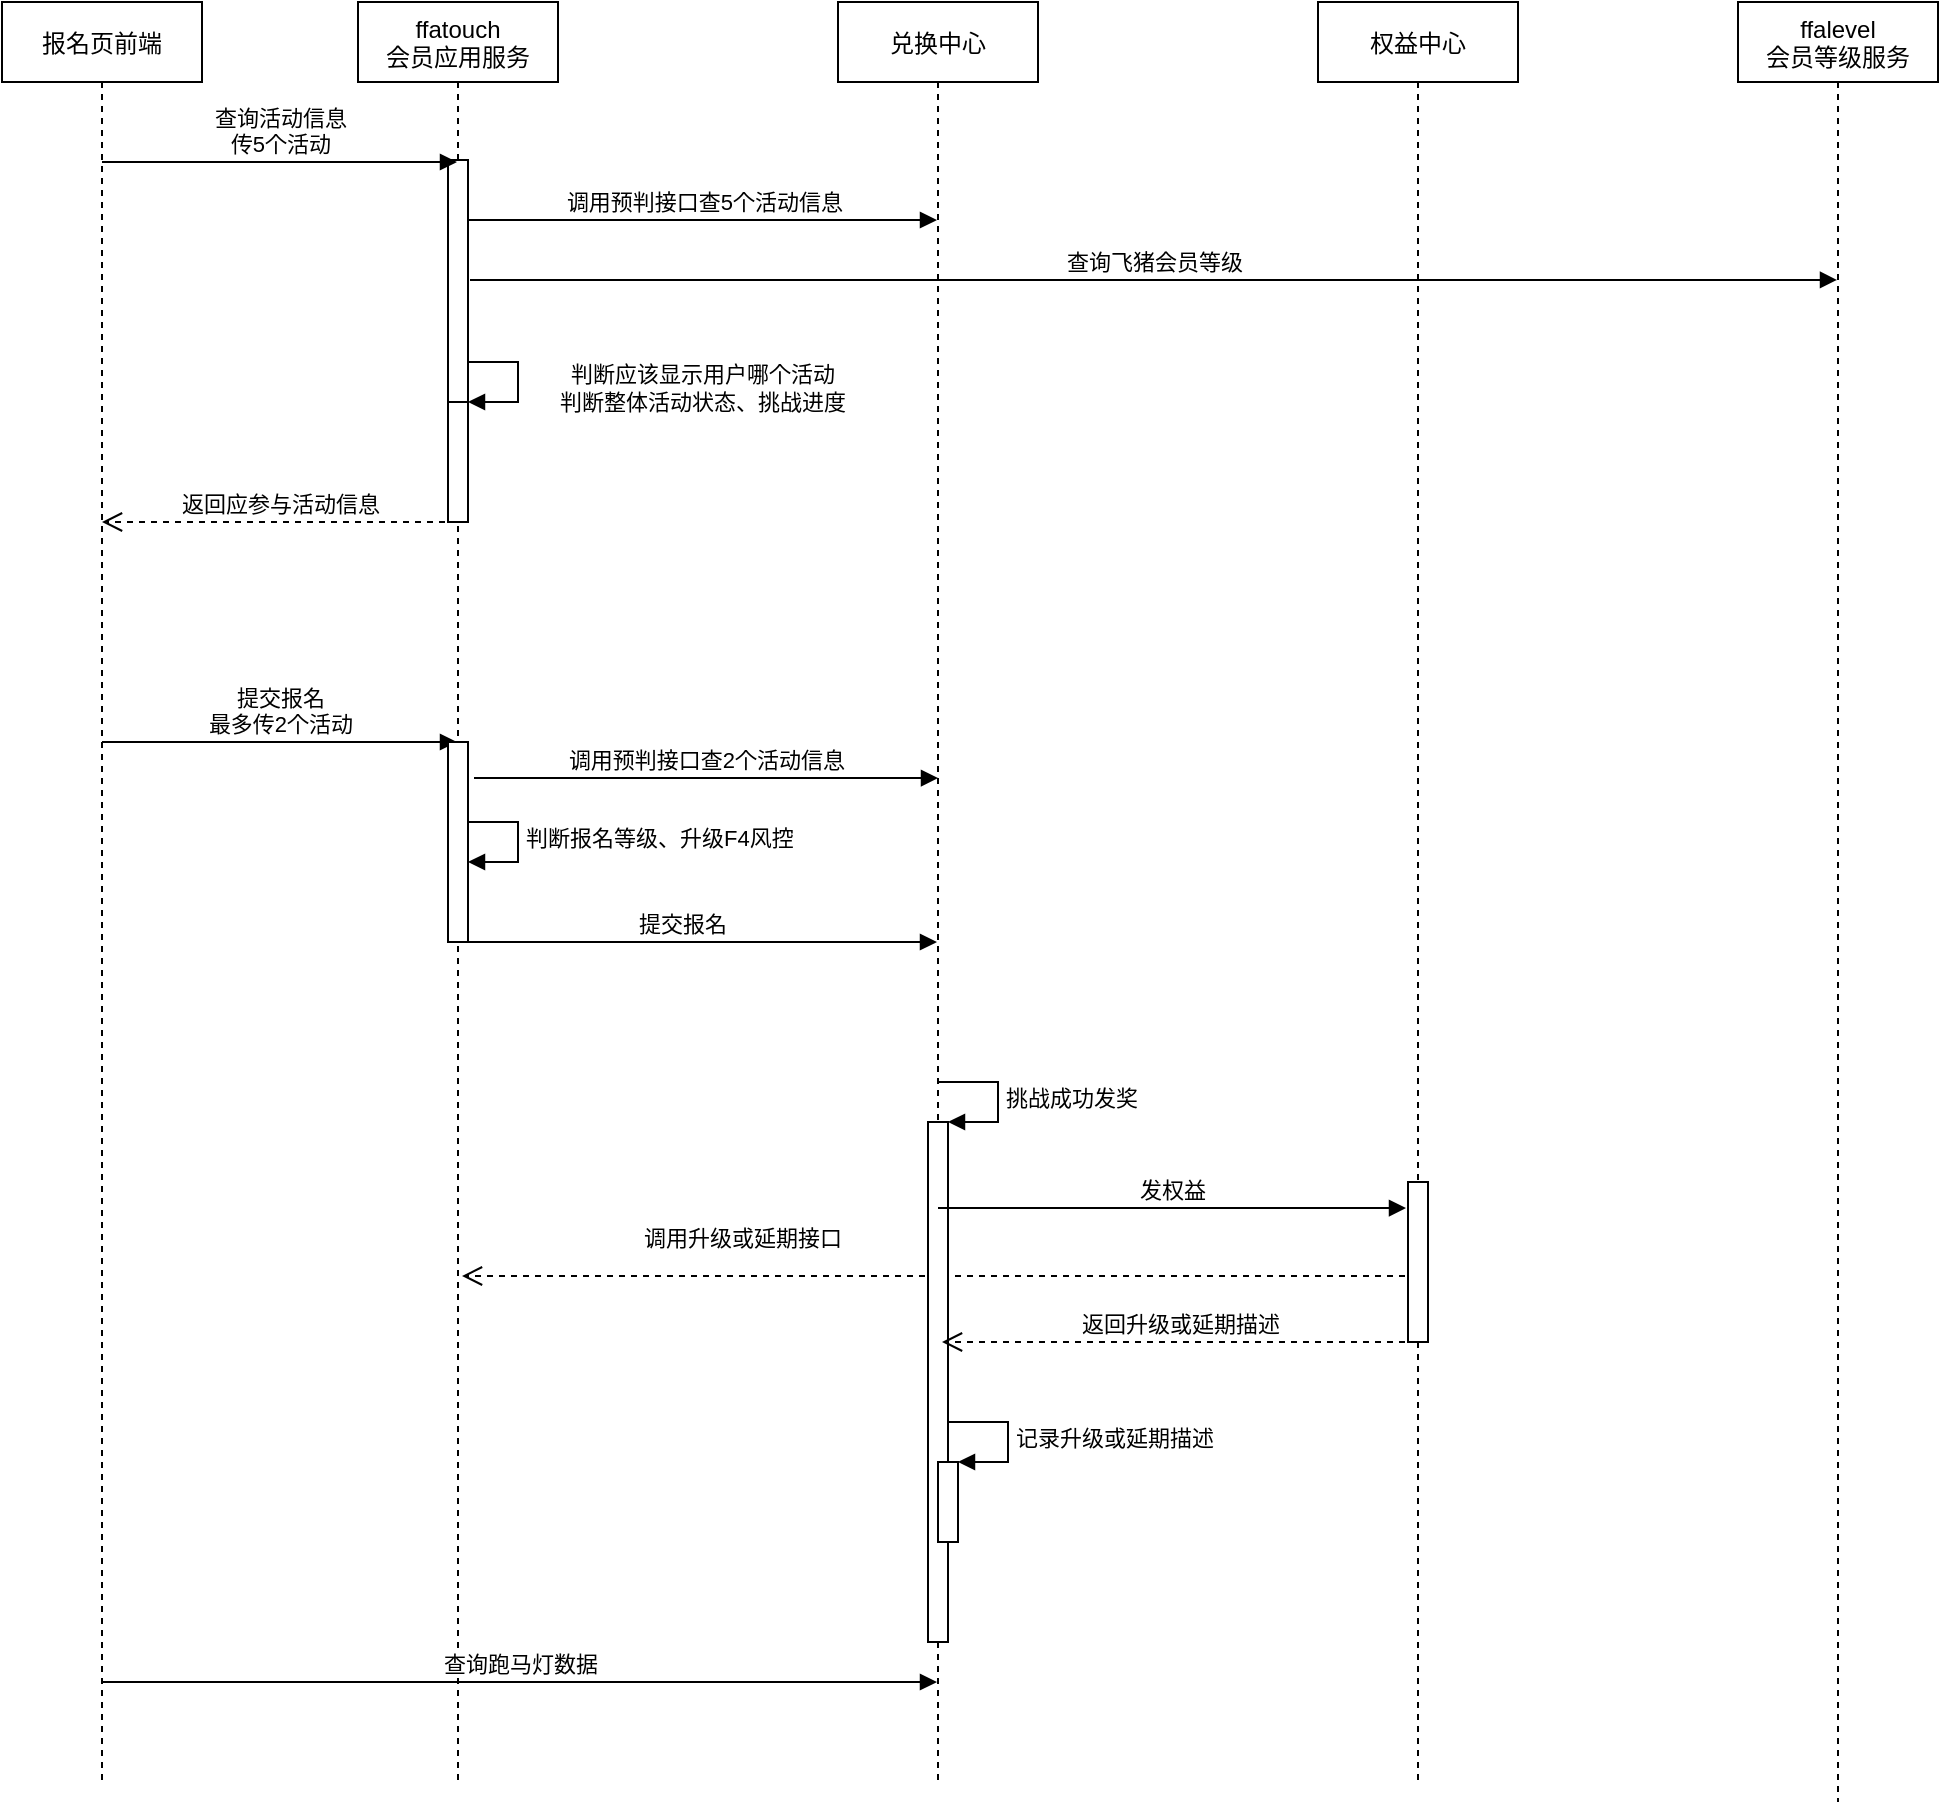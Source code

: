 <mxfile version="14.4.9" type="github">
  <diagram id="kgpKYQtTHZ0yAKxKKP6v" name="Page-1">
    <mxGraphModel dx="3156" dy="1131" grid="1" gridSize="10" guides="1" tooltips="1" connect="1" arrows="1" fold="1" page="1" pageScale="1" pageWidth="850" pageHeight="1100" math="0" shadow="0">
      <root>
        <mxCell id="0" />
        <mxCell id="1" parent="0" />
        <mxCell id="3nuBFxr9cyL0pnOWT2aG-1" value="ffatouch&#xa;会员应用服务" style="shape=umlLifeline;perimeter=lifelinePerimeter;container=1;collapsible=0;recursiveResize=0;rounded=0;shadow=0;strokeWidth=1;" parent="1" vertex="1">
          <mxGeometry x="-632" y="40" width="100" height="890" as="geometry" />
        </mxCell>
        <mxCell id="0TNvhYBdLt-94F6KALMj-4" value="" style="html=1;points=[];perimeter=orthogonalPerimeter;" vertex="1" parent="3nuBFxr9cyL0pnOWT2aG-1">
          <mxGeometry x="45" y="79" width="10" height="180" as="geometry" />
        </mxCell>
        <mxCell id="0TNvhYBdLt-94F6KALMj-6" value="" style="html=1;points=[];perimeter=orthogonalPerimeter;" vertex="1" parent="3nuBFxr9cyL0pnOWT2aG-1">
          <mxGeometry x="45" y="200" width="10" height="60" as="geometry" />
        </mxCell>
        <mxCell id="0TNvhYBdLt-94F6KALMj-7" value="" style="edgeStyle=orthogonalEdgeStyle;html=1;align=left;spacingLeft=2;endArrow=block;rounded=0;entryX=1;entryY=0;" edge="1" target="0TNvhYBdLt-94F6KALMj-6" parent="3nuBFxr9cyL0pnOWT2aG-1">
          <mxGeometry relative="1" as="geometry">
            <mxPoint x="55" y="180" as="sourcePoint" />
            <Array as="points">
              <mxPoint x="80" y="180" />
            </Array>
          </mxGeometry>
        </mxCell>
        <mxCell id="0TNvhYBdLt-94F6KALMj-10" value="判断应该显示用户哪个活动&lt;br&gt;判断整体活动状态、挑战进度" style="edgeLabel;html=1;align=center;verticalAlign=middle;resizable=0;points=[];" vertex="1" connectable="0" parent="0TNvhYBdLt-94F6KALMj-7">
          <mxGeometry x="0.173" y="-1" relative="1" as="geometry">
            <mxPoint x="93" y="-3" as="offset" />
          </mxGeometry>
        </mxCell>
        <mxCell id="0TNvhYBdLt-94F6KALMj-19" value="" style="html=1;points=[];perimeter=orthogonalPerimeter;" vertex="1" parent="3nuBFxr9cyL0pnOWT2aG-1">
          <mxGeometry x="45" y="430" width="10" height="40" as="geometry" />
        </mxCell>
        <mxCell id="0TNvhYBdLt-94F6KALMj-20" value="判断报名等级、升级F4风控" style="edgeStyle=orthogonalEdgeStyle;html=1;align=left;spacingLeft=2;endArrow=block;rounded=0;entryX=1;entryY=0;" edge="1" target="0TNvhYBdLt-94F6KALMj-19" parent="3nuBFxr9cyL0pnOWT2aG-1">
          <mxGeometry relative="1" as="geometry">
            <mxPoint x="50" y="410" as="sourcePoint" />
            <Array as="points">
              <mxPoint x="80" y="410" />
            </Array>
          </mxGeometry>
        </mxCell>
        <mxCell id="0TNvhYBdLt-94F6KALMj-21" value="提交报名" style="html=1;verticalAlign=bottom;endArrow=block;" edge="1" parent="3nuBFxr9cyL0pnOWT2aG-1" target="0TNvhYBdLt-94F6KALMj-1">
          <mxGeometry x="-0.074" width="80" relative="1" as="geometry">
            <mxPoint x="52" y="470" as="sourcePoint" />
            <mxPoint x="132" y="470" as="targetPoint" />
            <mxPoint as="offset" />
          </mxGeometry>
        </mxCell>
        <mxCell id="0TNvhYBdLt-94F6KALMj-26" value="调用升级或延期接口" style="html=1;verticalAlign=bottom;endArrow=open;dashed=1;endSize=8;" edge="1" parent="3nuBFxr9cyL0pnOWT2aG-1">
          <mxGeometry x="0.414" y="-10" relative="1" as="geometry">
            <mxPoint x="529.5" y="637" as="sourcePoint" />
            <mxPoint x="52" y="637" as="targetPoint" />
            <mxPoint as="offset" />
          </mxGeometry>
        </mxCell>
        <mxCell id="3nuBFxr9cyL0pnOWT2aG-5" value="ffalevel&#xa;会员等级服务" style="shape=umlLifeline;perimeter=lifelinePerimeter;container=1;collapsible=0;recursiveResize=0;rounded=0;shadow=0;strokeWidth=1;" parent="1" vertex="1">
          <mxGeometry x="58" y="40" width="100" height="900" as="geometry" />
        </mxCell>
        <mxCell id="0TNvhYBdLt-94F6KALMj-1" value="兑换中心" style="shape=umlLifeline;perimeter=lifelinePerimeter;container=1;collapsible=0;recursiveResize=0;rounded=0;shadow=0;strokeWidth=1;" vertex="1" parent="1">
          <mxGeometry x="-392" y="40" width="100" height="890" as="geometry" />
        </mxCell>
        <mxCell id="0TNvhYBdLt-94F6KALMj-22" value="" style="html=1;points=[];perimeter=orthogonalPerimeter;" vertex="1" parent="0TNvhYBdLt-94F6KALMj-1">
          <mxGeometry x="45" y="560" width="10" height="260" as="geometry" />
        </mxCell>
        <mxCell id="0TNvhYBdLt-94F6KALMj-23" value="挑战成功发奖" style="edgeStyle=orthogonalEdgeStyle;html=1;align=left;spacingLeft=2;endArrow=block;rounded=0;entryX=1;entryY=0;" edge="1" target="0TNvhYBdLt-94F6KALMj-22" parent="0TNvhYBdLt-94F6KALMj-1">
          <mxGeometry relative="1" as="geometry">
            <mxPoint x="50" y="540" as="sourcePoint" />
            <Array as="points">
              <mxPoint x="80" y="540" />
            </Array>
          </mxGeometry>
        </mxCell>
        <mxCell id="0TNvhYBdLt-94F6KALMj-27" value="返回升级或延期描述" style="html=1;verticalAlign=bottom;endArrow=open;dashed=1;endSize=8;" edge="1" parent="0TNvhYBdLt-94F6KALMj-1" source="0TNvhYBdLt-94F6KALMj-3">
          <mxGeometry relative="1" as="geometry">
            <mxPoint x="132" y="670" as="sourcePoint" />
            <mxPoint x="52" y="670" as="targetPoint" />
          </mxGeometry>
        </mxCell>
        <mxCell id="0TNvhYBdLt-94F6KALMj-31" value="" style="html=1;points=[];perimeter=orthogonalPerimeter;" vertex="1" parent="0TNvhYBdLt-94F6KALMj-1">
          <mxGeometry x="50" y="730" width="10" height="40" as="geometry" />
        </mxCell>
        <mxCell id="0TNvhYBdLt-94F6KALMj-32" value="记录升级或延期描述" style="edgeStyle=orthogonalEdgeStyle;html=1;align=left;spacingLeft=2;endArrow=block;rounded=0;entryX=1;entryY=0;" edge="1" target="0TNvhYBdLt-94F6KALMj-31" parent="0TNvhYBdLt-94F6KALMj-1">
          <mxGeometry relative="1" as="geometry">
            <mxPoint x="55" y="710" as="sourcePoint" />
            <Array as="points">
              <mxPoint x="85" y="710" />
            </Array>
          </mxGeometry>
        </mxCell>
        <mxCell id="0TNvhYBdLt-94F6KALMj-3" value="权益中心" style="shape=umlLifeline;perimeter=lifelinePerimeter;container=1;collapsible=0;recursiveResize=0;rounded=0;shadow=0;strokeWidth=1;" vertex="1" parent="1">
          <mxGeometry x="-152" y="40" width="100" height="890" as="geometry" />
        </mxCell>
        <mxCell id="0TNvhYBdLt-94F6KALMj-25" value="" style="html=1;points=[];perimeter=orthogonalPerimeter;" vertex="1" parent="0TNvhYBdLt-94F6KALMj-3">
          <mxGeometry x="45" y="590" width="10" height="80" as="geometry" />
        </mxCell>
        <mxCell id="0TNvhYBdLt-94F6KALMj-5" value="调用预判接口查5个活动信息" style="html=1;verticalAlign=bottom;endArrow=block;" edge="1" parent="1">
          <mxGeometry width="80" relative="1" as="geometry">
            <mxPoint x="-577" y="149" as="sourcePoint" />
            <mxPoint x="-342.5" y="149" as="targetPoint" />
          </mxGeometry>
        </mxCell>
        <mxCell id="0TNvhYBdLt-94F6KALMj-8" value="报名页前端" style="shape=umlLifeline;perimeter=lifelinePerimeter;container=1;collapsible=0;recursiveResize=0;rounded=0;shadow=0;strokeWidth=1;" vertex="1" parent="1">
          <mxGeometry x="-810" y="40" width="100" height="890" as="geometry" />
        </mxCell>
        <mxCell id="0TNvhYBdLt-94F6KALMj-9" value="查询活动信息&lt;br&gt;传5个活动" style="html=1;verticalAlign=bottom;endArrow=block;" edge="1" parent="0TNvhYBdLt-94F6KALMj-8" target="3nuBFxr9cyL0pnOWT2aG-1">
          <mxGeometry width="80" relative="1" as="geometry">
            <mxPoint x="50" y="80" as="sourcePoint" />
            <mxPoint x="130" y="80" as="targetPoint" />
          </mxGeometry>
        </mxCell>
        <mxCell id="0TNvhYBdLt-94F6KALMj-12" value="返回应参与活动信息" style="html=1;verticalAlign=bottom;endArrow=open;dashed=1;endSize=8;" edge="1" parent="0TNvhYBdLt-94F6KALMj-8" source="3nuBFxr9cyL0pnOWT2aG-1">
          <mxGeometry relative="1" as="geometry">
            <mxPoint x="130" y="260" as="sourcePoint" />
            <mxPoint x="50" y="260" as="targetPoint" />
          </mxGeometry>
        </mxCell>
        <mxCell id="0TNvhYBdLt-94F6KALMj-13" value="提交报名&lt;br&gt;最多传2个活动" style="html=1;verticalAlign=bottom;endArrow=block;" edge="1" parent="0TNvhYBdLt-94F6KALMj-8" target="3nuBFxr9cyL0pnOWT2aG-1">
          <mxGeometry width="80" relative="1" as="geometry">
            <mxPoint x="50" y="370" as="sourcePoint" />
            <mxPoint x="130" y="370" as="targetPoint" />
          </mxGeometry>
        </mxCell>
        <mxCell id="0TNvhYBdLt-94F6KALMj-14" value="" style="html=1;points=[];perimeter=orthogonalPerimeter;fontFamily=Helvetica;fontSize=12;fontColor=#000000;align=center;strokeColor=#000000;fillColor=#ffffff;" vertex="1" parent="0TNvhYBdLt-94F6KALMj-8">
          <mxGeometry x="223" y="370" width="10" height="100" as="geometry" />
        </mxCell>
        <mxCell id="0TNvhYBdLt-94F6KALMj-33" value="查询跑马灯数据" style="html=1;verticalAlign=bottom;endArrow=block;" edge="1" parent="0TNvhYBdLt-94F6KALMj-8" target="0TNvhYBdLt-94F6KALMj-1">
          <mxGeometry width="80" relative="1" as="geometry">
            <mxPoint x="50" y="840" as="sourcePoint" />
            <mxPoint x="130" y="840" as="targetPoint" />
          </mxGeometry>
        </mxCell>
        <mxCell id="0TNvhYBdLt-94F6KALMj-11" value="查询飞猪会员等级" style="html=1;verticalAlign=bottom;endArrow=block;exitX=1.1;exitY=0.333;exitDx=0;exitDy=0;exitPerimeter=0;" edge="1" parent="1" source="0TNvhYBdLt-94F6KALMj-4" target="3nuBFxr9cyL0pnOWT2aG-5">
          <mxGeometry width="80" relative="1" as="geometry">
            <mxPoint x="-570" y="180" as="sourcePoint" />
            <mxPoint x="-500" y="180" as="targetPoint" />
          </mxGeometry>
        </mxCell>
        <mxCell id="0TNvhYBdLt-94F6KALMj-16" value="调用预判接口查2个活动信息" style="html=1;verticalAlign=bottom;endArrow=block;entryX=0.5;entryY=0.436;entryDx=0;entryDy=0;entryPerimeter=0;" edge="1" parent="1" target="0TNvhYBdLt-94F6KALMj-1">
          <mxGeometry width="80" relative="1" as="geometry">
            <mxPoint x="-574" y="428" as="sourcePoint" />
            <mxPoint x="107.5" y="430" as="targetPoint" />
          </mxGeometry>
        </mxCell>
        <mxCell id="0TNvhYBdLt-94F6KALMj-24" value="发权益" style="html=1;verticalAlign=bottom;endArrow=block;entryX=-0.1;entryY=0.163;entryDx=0;entryDy=0;entryPerimeter=0;" edge="1" parent="1" source="0TNvhYBdLt-94F6KALMj-1" target="0TNvhYBdLt-94F6KALMj-25">
          <mxGeometry width="80" relative="1" as="geometry">
            <mxPoint x="-330" y="630" as="sourcePoint" />
            <mxPoint x="-105.5" y="630" as="targetPoint" />
          </mxGeometry>
        </mxCell>
      </root>
    </mxGraphModel>
  </diagram>
</mxfile>
